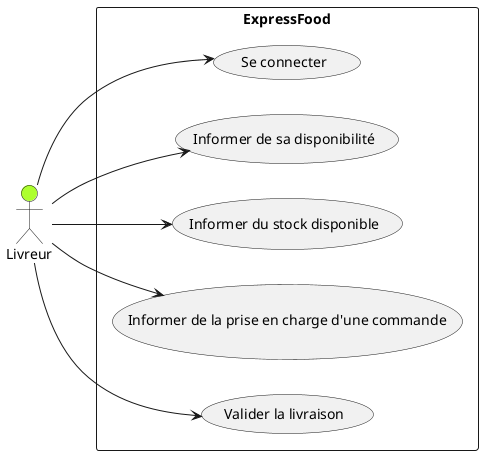 
@startuml Livreur

left to right direction

actor "Livreur" as Livreur #GreenYellow

rectangle ExpressFood {
  usecase "Se connecter" as UC1
  usecase "Informer de sa disponibilité" as UC2
  usecase "Informer du stock disponible" as UC3
  usecase "Informer de la prise en charge d'une commande" as UC4
  usecase "Valider la livraison" as UC5
}

Livreur --> UC1
Livreur --> UC2
Livreur --> UC3
Livreur --> UC4
Livreur --> UC5

@enduml
